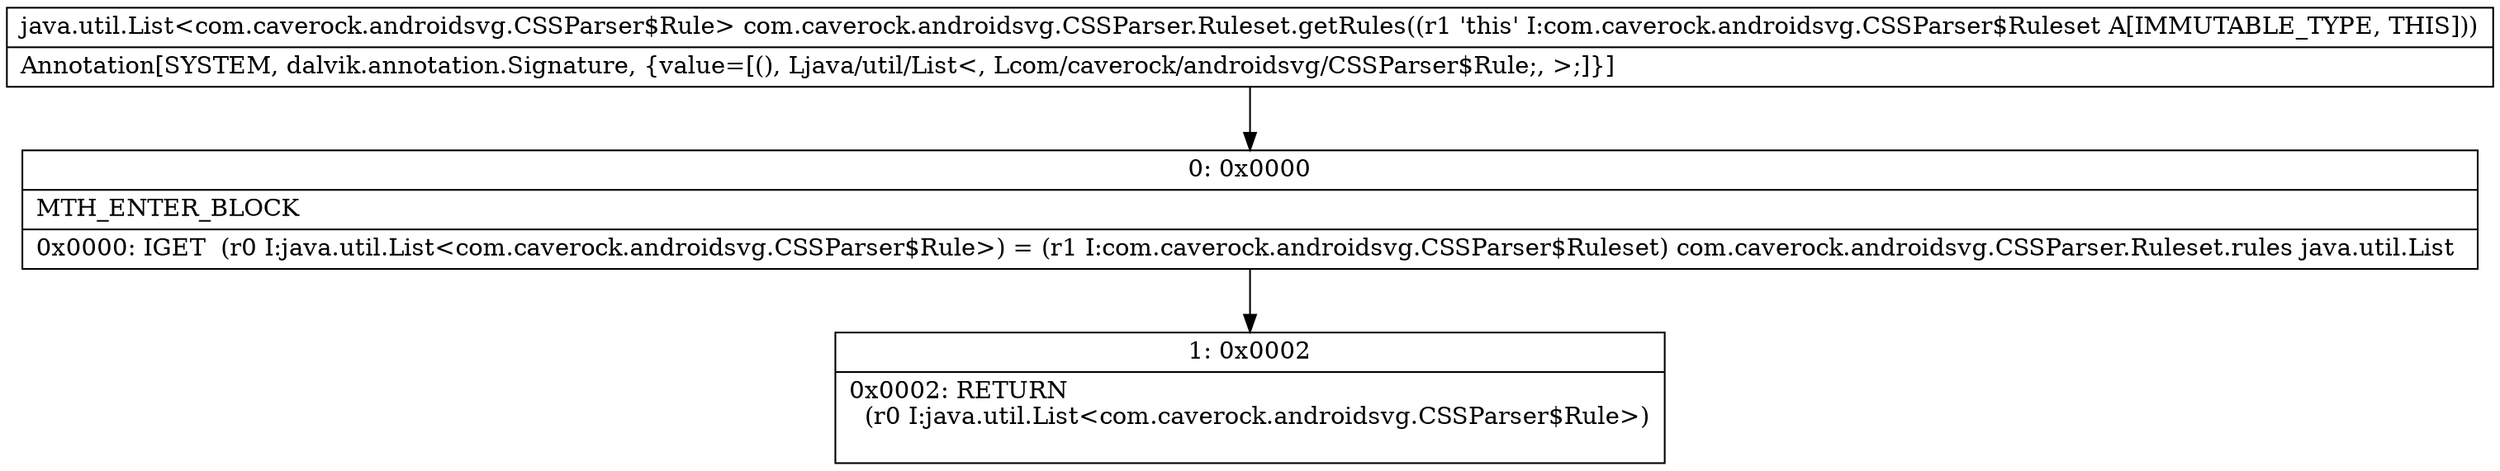 digraph "CFG forcom.caverock.androidsvg.CSSParser.Ruleset.getRules()Ljava\/util\/List;" {
Node_0 [shape=record,label="{0\:\ 0x0000|MTH_ENTER_BLOCK\l|0x0000: IGET  (r0 I:java.util.List\<com.caverock.androidsvg.CSSParser$Rule\>) = (r1 I:com.caverock.androidsvg.CSSParser$Ruleset) com.caverock.androidsvg.CSSParser.Ruleset.rules java.util.List \l}"];
Node_1 [shape=record,label="{1\:\ 0x0002|0x0002: RETURN  \l  (r0 I:java.util.List\<com.caverock.androidsvg.CSSParser$Rule\>)\l \l}"];
MethodNode[shape=record,label="{java.util.List\<com.caverock.androidsvg.CSSParser$Rule\> com.caverock.androidsvg.CSSParser.Ruleset.getRules((r1 'this' I:com.caverock.androidsvg.CSSParser$Ruleset A[IMMUTABLE_TYPE, THIS]))  | Annotation[SYSTEM, dalvik.annotation.Signature, \{value=[(), Ljava\/util\/List\<, Lcom\/caverock\/androidsvg\/CSSParser$Rule;, \>;]\}]\l}"];
MethodNode -> Node_0;
Node_0 -> Node_1;
}

